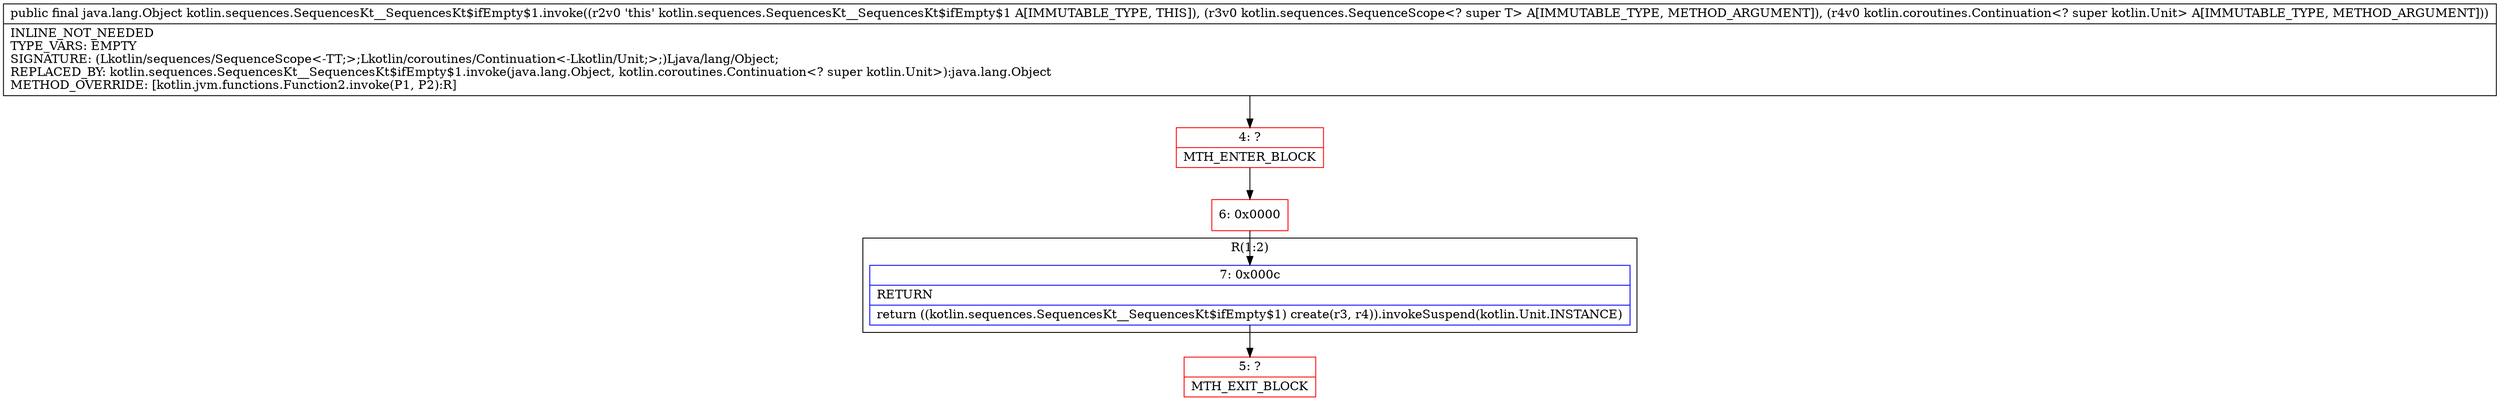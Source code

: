 digraph "CFG forkotlin.sequences.SequencesKt__SequencesKt$ifEmpty$1.invoke(Lkotlin\/sequences\/SequenceScope;Lkotlin\/coroutines\/Continuation;)Ljava\/lang\/Object;" {
subgraph cluster_Region_250206767 {
label = "R(1:2)";
node [shape=record,color=blue];
Node_7 [shape=record,label="{7\:\ 0x000c|RETURN\l|return ((kotlin.sequences.SequencesKt__SequencesKt$ifEmpty$1) create(r3, r4)).invokeSuspend(kotlin.Unit.INSTANCE)\l}"];
}
Node_4 [shape=record,color=red,label="{4\:\ ?|MTH_ENTER_BLOCK\l}"];
Node_6 [shape=record,color=red,label="{6\:\ 0x0000}"];
Node_5 [shape=record,color=red,label="{5\:\ ?|MTH_EXIT_BLOCK\l}"];
MethodNode[shape=record,label="{public final java.lang.Object kotlin.sequences.SequencesKt__SequencesKt$ifEmpty$1.invoke((r2v0 'this' kotlin.sequences.SequencesKt__SequencesKt$ifEmpty$1 A[IMMUTABLE_TYPE, THIS]), (r3v0 kotlin.sequences.SequenceScope\<? super T\> A[IMMUTABLE_TYPE, METHOD_ARGUMENT]), (r4v0 kotlin.coroutines.Continuation\<? super kotlin.Unit\> A[IMMUTABLE_TYPE, METHOD_ARGUMENT]))  | INLINE_NOT_NEEDED\lTYPE_VARS: EMPTY\lSIGNATURE: (Lkotlin\/sequences\/SequenceScope\<\-TT;\>;Lkotlin\/coroutines\/Continuation\<\-Lkotlin\/Unit;\>;)Ljava\/lang\/Object;\lREPLACED_BY: kotlin.sequences.SequencesKt__SequencesKt$ifEmpty$1.invoke(java.lang.Object, kotlin.coroutines.Continuation\<? super kotlin.Unit\>):java.lang.Object\lMETHOD_OVERRIDE: [kotlin.jvm.functions.Function2.invoke(P1, P2):R]\l}"];
MethodNode -> Node_4;Node_7 -> Node_5;
Node_4 -> Node_6;
Node_6 -> Node_7;
}

